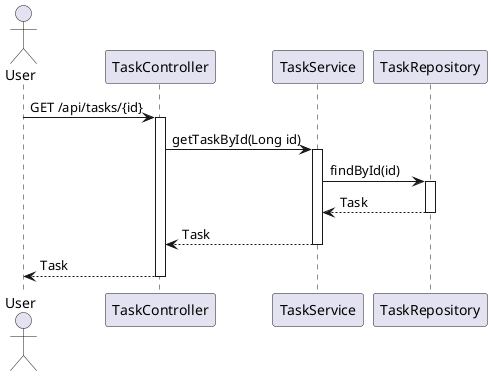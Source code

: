 @startuml
actor User
User -> TaskController : GET /api/tasks/{id}
activate TaskController
TaskController -> TaskService : getTaskById(Long id)
activate TaskService
TaskService -> TaskRepository : findById(id)
activate TaskRepository
TaskRepository --> TaskService : Task
deactivate TaskRepository
TaskService --> TaskController : Task
deactivate TaskService
TaskController --> User : Task
deactivate TaskController
@enduml

